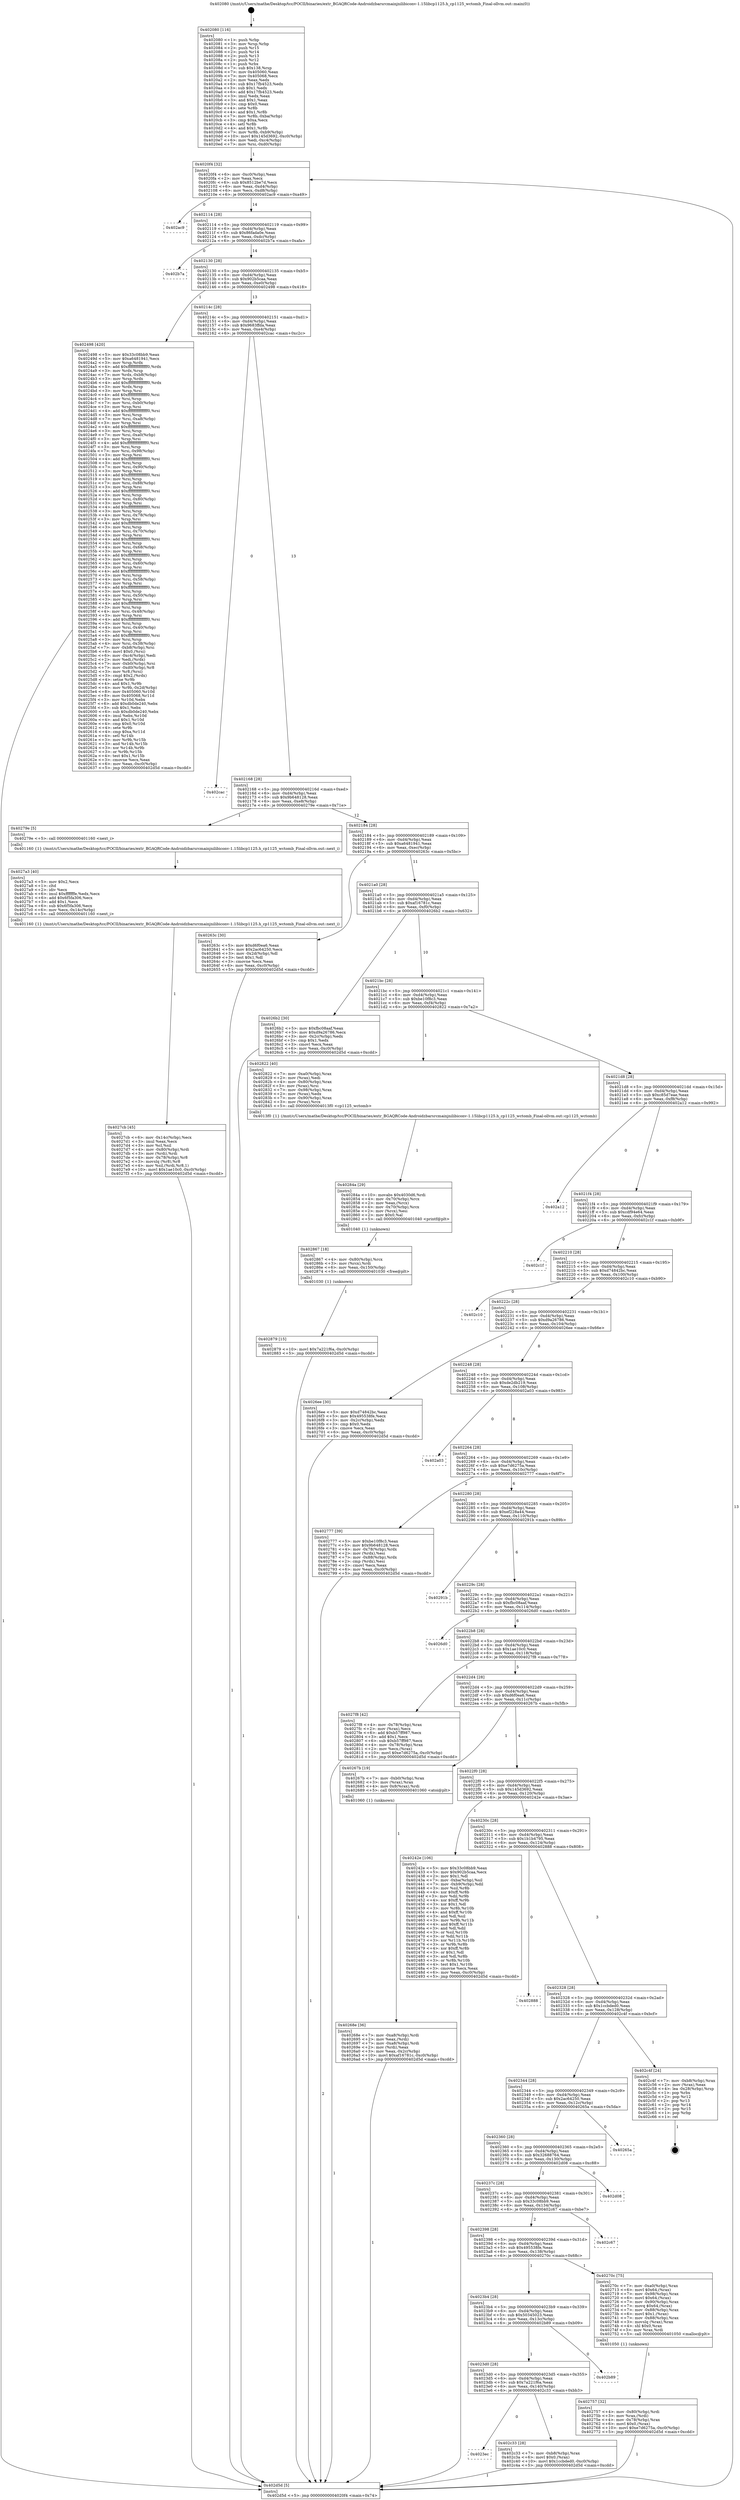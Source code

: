 digraph "0x402080" {
  label = "0x402080 (/mnt/c/Users/mathe/Desktop/tcc/POCII/binaries/extr_BGAQRCode-Androidzbarsrcmainjnilibiconv-1.15libcp1125.h_cp1125_wctomb_Final-ollvm.out::main(0))"
  labelloc = "t"
  node[shape=record]

  Entry [label="",width=0.3,height=0.3,shape=circle,fillcolor=black,style=filled]
  "0x4020f4" [label="{
     0x4020f4 [32]\l
     | [instrs]\l
     &nbsp;&nbsp;0x4020f4 \<+6\>: mov -0xc0(%rbp),%eax\l
     &nbsp;&nbsp;0x4020fa \<+2\>: mov %eax,%ecx\l
     &nbsp;&nbsp;0x4020fc \<+6\>: sub $0x8512be7d,%ecx\l
     &nbsp;&nbsp;0x402102 \<+6\>: mov %eax,-0xd4(%rbp)\l
     &nbsp;&nbsp;0x402108 \<+6\>: mov %ecx,-0xd8(%rbp)\l
     &nbsp;&nbsp;0x40210e \<+6\>: je 0000000000402ac9 \<main+0xa49\>\l
  }"]
  "0x402ac9" [label="{
     0x402ac9\l
  }", style=dashed]
  "0x402114" [label="{
     0x402114 [28]\l
     | [instrs]\l
     &nbsp;&nbsp;0x402114 \<+5\>: jmp 0000000000402119 \<main+0x99\>\l
     &nbsp;&nbsp;0x402119 \<+6\>: mov -0xd4(%rbp),%eax\l
     &nbsp;&nbsp;0x40211f \<+5\>: sub $0x86fada0e,%eax\l
     &nbsp;&nbsp;0x402124 \<+6\>: mov %eax,-0xdc(%rbp)\l
     &nbsp;&nbsp;0x40212a \<+6\>: je 0000000000402b7a \<main+0xafa\>\l
  }"]
  Exit [label="",width=0.3,height=0.3,shape=circle,fillcolor=black,style=filled,peripheries=2]
  "0x402b7a" [label="{
     0x402b7a\l
  }", style=dashed]
  "0x402130" [label="{
     0x402130 [28]\l
     | [instrs]\l
     &nbsp;&nbsp;0x402130 \<+5\>: jmp 0000000000402135 \<main+0xb5\>\l
     &nbsp;&nbsp;0x402135 \<+6\>: mov -0xd4(%rbp),%eax\l
     &nbsp;&nbsp;0x40213b \<+5\>: sub $0x902b5caa,%eax\l
     &nbsp;&nbsp;0x402140 \<+6\>: mov %eax,-0xe0(%rbp)\l
     &nbsp;&nbsp;0x402146 \<+6\>: je 0000000000402498 \<main+0x418\>\l
  }"]
  "0x4023ec" [label="{
     0x4023ec\l
  }", style=dashed]
  "0x402498" [label="{
     0x402498 [420]\l
     | [instrs]\l
     &nbsp;&nbsp;0x402498 \<+5\>: mov $0x33c08bb9,%eax\l
     &nbsp;&nbsp;0x40249d \<+5\>: mov $0xa6481941,%ecx\l
     &nbsp;&nbsp;0x4024a2 \<+3\>: mov %rsp,%rdx\l
     &nbsp;&nbsp;0x4024a5 \<+4\>: add $0xfffffffffffffff0,%rdx\l
     &nbsp;&nbsp;0x4024a9 \<+3\>: mov %rdx,%rsp\l
     &nbsp;&nbsp;0x4024ac \<+7\>: mov %rdx,-0xb8(%rbp)\l
     &nbsp;&nbsp;0x4024b3 \<+3\>: mov %rsp,%rdx\l
     &nbsp;&nbsp;0x4024b6 \<+4\>: add $0xfffffffffffffff0,%rdx\l
     &nbsp;&nbsp;0x4024ba \<+3\>: mov %rdx,%rsp\l
     &nbsp;&nbsp;0x4024bd \<+3\>: mov %rsp,%rsi\l
     &nbsp;&nbsp;0x4024c0 \<+4\>: add $0xfffffffffffffff0,%rsi\l
     &nbsp;&nbsp;0x4024c4 \<+3\>: mov %rsi,%rsp\l
     &nbsp;&nbsp;0x4024c7 \<+7\>: mov %rsi,-0xb0(%rbp)\l
     &nbsp;&nbsp;0x4024ce \<+3\>: mov %rsp,%rsi\l
     &nbsp;&nbsp;0x4024d1 \<+4\>: add $0xfffffffffffffff0,%rsi\l
     &nbsp;&nbsp;0x4024d5 \<+3\>: mov %rsi,%rsp\l
     &nbsp;&nbsp;0x4024d8 \<+7\>: mov %rsi,-0xa8(%rbp)\l
     &nbsp;&nbsp;0x4024df \<+3\>: mov %rsp,%rsi\l
     &nbsp;&nbsp;0x4024e2 \<+4\>: add $0xfffffffffffffff0,%rsi\l
     &nbsp;&nbsp;0x4024e6 \<+3\>: mov %rsi,%rsp\l
     &nbsp;&nbsp;0x4024e9 \<+7\>: mov %rsi,-0xa0(%rbp)\l
     &nbsp;&nbsp;0x4024f0 \<+3\>: mov %rsp,%rsi\l
     &nbsp;&nbsp;0x4024f3 \<+4\>: add $0xfffffffffffffff0,%rsi\l
     &nbsp;&nbsp;0x4024f7 \<+3\>: mov %rsi,%rsp\l
     &nbsp;&nbsp;0x4024fa \<+7\>: mov %rsi,-0x98(%rbp)\l
     &nbsp;&nbsp;0x402501 \<+3\>: mov %rsp,%rsi\l
     &nbsp;&nbsp;0x402504 \<+4\>: add $0xfffffffffffffff0,%rsi\l
     &nbsp;&nbsp;0x402508 \<+3\>: mov %rsi,%rsp\l
     &nbsp;&nbsp;0x40250b \<+7\>: mov %rsi,-0x90(%rbp)\l
     &nbsp;&nbsp;0x402512 \<+3\>: mov %rsp,%rsi\l
     &nbsp;&nbsp;0x402515 \<+4\>: add $0xfffffffffffffff0,%rsi\l
     &nbsp;&nbsp;0x402519 \<+3\>: mov %rsi,%rsp\l
     &nbsp;&nbsp;0x40251c \<+7\>: mov %rsi,-0x88(%rbp)\l
     &nbsp;&nbsp;0x402523 \<+3\>: mov %rsp,%rsi\l
     &nbsp;&nbsp;0x402526 \<+4\>: add $0xfffffffffffffff0,%rsi\l
     &nbsp;&nbsp;0x40252a \<+3\>: mov %rsi,%rsp\l
     &nbsp;&nbsp;0x40252d \<+4\>: mov %rsi,-0x80(%rbp)\l
     &nbsp;&nbsp;0x402531 \<+3\>: mov %rsp,%rsi\l
     &nbsp;&nbsp;0x402534 \<+4\>: add $0xfffffffffffffff0,%rsi\l
     &nbsp;&nbsp;0x402538 \<+3\>: mov %rsi,%rsp\l
     &nbsp;&nbsp;0x40253b \<+4\>: mov %rsi,-0x78(%rbp)\l
     &nbsp;&nbsp;0x40253f \<+3\>: mov %rsp,%rsi\l
     &nbsp;&nbsp;0x402542 \<+4\>: add $0xfffffffffffffff0,%rsi\l
     &nbsp;&nbsp;0x402546 \<+3\>: mov %rsi,%rsp\l
     &nbsp;&nbsp;0x402549 \<+4\>: mov %rsi,-0x70(%rbp)\l
     &nbsp;&nbsp;0x40254d \<+3\>: mov %rsp,%rsi\l
     &nbsp;&nbsp;0x402550 \<+4\>: add $0xfffffffffffffff0,%rsi\l
     &nbsp;&nbsp;0x402554 \<+3\>: mov %rsi,%rsp\l
     &nbsp;&nbsp;0x402557 \<+4\>: mov %rsi,-0x68(%rbp)\l
     &nbsp;&nbsp;0x40255b \<+3\>: mov %rsp,%rsi\l
     &nbsp;&nbsp;0x40255e \<+4\>: add $0xfffffffffffffff0,%rsi\l
     &nbsp;&nbsp;0x402562 \<+3\>: mov %rsi,%rsp\l
     &nbsp;&nbsp;0x402565 \<+4\>: mov %rsi,-0x60(%rbp)\l
     &nbsp;&nbsp;0x402569 \<+3\>: mov %rsp,%rsi\l
     &nbsp;&nbsp;0x40256c \<+4\>: add $0xfffffffffffffff0,%rsi\l
     &nbsp;&nbsp;0x402570 \<+3\>: mov %rsi,%rsp\l
     &nbsp;&nbsp;0x402573 \<+4\>: mov %rsi,-0x58(%rbp)\l
     &nbsp;&nbsp;0x402577 \<+3\>: mov %rsp,%rsi\l
     &nbsp;&nbsp;0x40257a \<+4\>: add $0xfffffffffffffff0,%rsi\l
     &nbsp;&nbsp;0x40257e \<+3\>: mov %rsi,%rsp\l
     &nbsp;&nbsp;0x402581 \<+4\>: mov %rsi,-0x50(%rbp)\l
     &nbsp;&nbsp;0x402585 \<+3\>: mov %rsp,%rsi\l
     &nbsp;&nbsp;0x402588 \<+4\>: add $0xfffffffffffffff0,%rsi\l
     &nbsp;&nbsp;0x40258c \<+3\>: mov %rsi,%rsp\l
     &nbsp;&nbsp;0x40258f \<+4\>: mov %rsi,-0x48(%rbp)\l
     &nbsp;&nbsp;0x402593 \<+3\>: mov %rsp,%rsi\l
     &nbsp;&nbsp;0x402596 \<+4\>: add $0xfffffffffffffff0,%rsi\l
     &nbsp;&nbsp;0x40259a \<+3\>: mov %rsi,%rsp\l
     &nbsp;&nbsp;0x40259d \<+4\>: mov %rsi,-0x40(%rbp)\l
     &nbsp;&nbsp;0x4025a1 \<+3\>: mov %rsp,%rsi\l
     &nbsp;&nbsp;0x4025a4 \<+4\>: add $0xfffffffffffffff0,%rsi\l
     &nbsp;&nbsp;0x4025a8 \<+3\>: mov %rsi,%rsp\l
     &nbsp;&nbsp;0x4025ab \<+4\>: mov %rsi,-0x38(%rbp)\l
     &nbsp;&nbsp;0x4025af \<+7\>: mov -0xb8(%rbp),%rsi\l
     &nbsp;&nbsp;0x4025b6 \<+6\>: movl $0x0,(%rsi)\l
     &nbsp;&nbsp;0x4025bc \<+6\>: mov -0xc4(%rbp),%edi\l
     &nbsp;&nbsp;0x4025c2 \<+2\>: mov %edi,(%rdx)\l
     &nbsp;&nbsp;0x4025c4 \<+7\>: mov -0xb0(%rbp),%rsi\l
     &nbsp;&nbsp;0x4025cb \<+7\>: mov -0xd0(%rbp),%r8\l
     &nbsp;&nbsp;0x4025d2 \<+3\>: mov %r8,(%rsi)\l
     &nbsp;&nbsp;0x4025d5 \<+3\>: cmpl $0x2,(%rdx)\l
     &nbsp;&nbsp;0x4025d8 \<+4\>: setne %r9b\l
     &nbsp;&nbsp;0x4025dc \<+4\>: and $0x1,%r9b\l
     &nbsp;&nbsp;0x4025e0 \<+4\>: mov %r9b,-0x2d(%rbp)\l
     &nbsp;&nbsp;0x4025e4 \<+8\>: mov 0x405060,%r10d\l
     &nbsp;&nbsp;0x4025ec \<+8\>: mov 0x405068,%r11d\l
     &nbsp;&nbsp;0x4025f4 \<+3\>: mov %r10d,%ebx\l
     &nbsp;&nbsp;0x4025f7 \<+6\>: add $0xdb0de240,%ebx\l
     &nbsp;&nbsp;0x4025fd \<+3\>: sub $0x1,%ebx\l
     &nbsp;&nbsp;0x402600 \<+6\>: sub $0xdb0de240,%ebx\l
     &nbsp;&nbsp;0x402606 \<+4\>: imul %ebx,%r10d\l
     &nbsp;&nbsp;0x40260a \<+4\>: and $0x1,%r10d\l
     &nbsp;&nbsp;0x40260e \<+4\>: cmp $0x0,%r10d\l
     &nbsp;&nbsp;0x402612 \<+4\>: sete %r9b\l
     &nbsp;&nbsp;0x402616 \<+4\>: cmp $0xa,%r11d\l
     &nbsp;&nbsp;0x40261a \<+4\>: setl %r14b\l
     &nbsp;&nbsp;0x40261e \<+3\>: mov %r9b,%r15b\l
     &nbsp;&nbsp;0x402621 \<+3\>: and %r14b,%r15b\l
     &nbsp;&nbsp;0x402624 \<+3\>: xor %r14b,%r9b\l
     &nbsp;&nbsp;0x402627 \<+3\>: or %r9b,%r15b\l
     &nbsp;&nbsp;0x40262a \<+4\>: test $0x1,%r15b\l
     &nbsp;&nbsp;0x40262e \<+3\>: cmovne %ecx,%eax\l
     &nbsp;&nbsp;0x402631 \<+6\>: mov %eax,-0xc0(%rbp)\l
     &nbsp;&nbsp;0x402637 \<+5\>: jmp 0000000000402d5d \<main+0xcdd\>\l
  }"]
  "0x40214c" [label="{
     0x40214c [28]\l
     | [instrs]\l
     &nbsp;&nbsp;0x40214c \<+5\>: jmp 0000000000402151 \<main+0xd1\>\l
     &nbsp;&nbsp;0x402151 \<+6\>: mov -0xd4(%rbp),%eax\l
     &nbsp;&nbsp;0x402157 \<+5\>: sub $0x9683ffda,%eax\l
     &nbsp;&nbsp;0x40215c \<+6\>: mov %eax,-0xe4(%rbp)\l
     &nbsp;&nbsp;0x402162 \<+6\>: je 0000000000402cac \<main+0xc2c\>\l
  }"]
  "0x402c33" [label="{
     0x402c33 [28]\l
     | [instrs]\l
     &nbsp;&nbsp;0x402c33 \<+7\>: mov -0xb8(%rbp),%rax\l
     &nbsp;&nbsp;0x402c3a \<+6\>: movl $0x0,(%rax)\l
     &nbsp;&nbsp;0x402c40 \<+10\>: movl $0x1ccbded0,-0xc0(%rbp)\l
     &nbsp;&nbsp;0x402c4a \<+5\>: jmp 0000000000402d5d \<main+0xcdd\>\l
  }"]
  "0x402cac" [label="{
     0x402cac\l
  }", style=dashed]
  "0x402168" [label="{
     0x402168 [28]\l
     | [instrs]\l
     &nbsp;&nbsp;0x402168 \<+5\>: jmp 000000000040216d \<main+0xed\>\l
     &nbsp;&nbsp;0x40216d \<+6\>: mov -0xd4(%rbp),%eax\l
     &nbsp;&nbsp;0x402173 \<+5\>: sub $0x9b648128,%eax\l
     &nbsp;&nbsp;0x402178 \<+6\>: mov %eax,-0xe8(%rbp)\l
     &nbsp;&nbsp;0x40217e \<+6\>: je 000000000040279e \<main+0x71e\>\l
  }"]
  "0x4023d0" [label="{
     0x4023d0 [28]\l
     | [instrs]\l
     &nbsp;&nbsp;0x4023d0 \<+5\>: jmp 00000000004023d5 \<main+0x355\>\l
     &nbsp;&nbsp;0x4023d5 \<+6\>: mov -0xd4(%rbp),%eax\l
     &nbsp;&nbsp;0x4023db \<+5\>: sub $0x7a221f6a,%eax\l
     &nbsp;&nbsp;0x4023e0 \<+6\>: mov %eax,-0x140(%rbp)\l
     &nbsp;&nbsp;0x4023e6 \<+6\>: je 0000000000402c33 \<main+0xbb3\>\l
  }"]
  "0x40279e" [label="{
     0x40279e [5]\l
     | [instrs]\l
     &nbsp;&nbsp;0x40279e \<+5\>: call 0000000000401160 \<next_i\>\l
     | [calls]\l
     &nbsp;&nbsp;0x401160 \{1\} (/mnt/c/Users/mathe/Desktop/tcc/POCII/binaries/extr_BGAQRCode-Androidzbarsrcmainjnilibiconv-1.15libcp1125.h_cp1125_wctomb_Final-ollvm.out::next_i)\l
  }"]
  "0x402184" [label="{
     0x402184 [28]\l
     | [instrs]\l
     &nbsp;&nbsp;0x402184 \<+5\>: jmp 0000000000402189 \<main+0x109\>\l
     &nbsp;&nbsp;0x402189 \<+6\>: mov -0xd4(%rbp),%eax\l
     &nbsp;&nbsp;0x40218f \<+5\>: sub $0xa6481941,%eax\l
     &nbsp;&nbsp;0x402194 \<+6\>: mov %eax,-0xec(%rbp)\l
     &nbsp;&nbsp;0x40219a \<+6\>: je 000000000040263c \<main+0x5bc\>\l
  }"]
  "0x402b89" [label="{
     0x402b89\l
  }", style=dashed]
  "0x40263c" [label="{
     0x40263c [30]\l
     | [instrs]\l
     &nbsp;&nbsp;0x40263c \<+5\>: mov $0xd6f0ea6,%eax\l
     &nbsp;&nbsp;0x402641 \<+5\>: mov $0x2ac64250,%ecx\l
     &nbsp;&nbsp;0x402646 \<+3\>: mov -0x2d(%rbp),%dl\l
     &nbsp;&nbsp;0x402649 \<+3\>: test $0x1,%dl\l
     &nbsp;&nbsp;0x40264c \<+3\>: cmovne %ecx,%eax\l
     &nbsp;&nbsp;0x40264f \<+6\>: mov %eax,-0xc0(%rbp)\l
     &nbsp;&nbsp;0x402655 \<+5\>: jmp 0000000000402d5d \<main+0xcdd\>\l
  }"]
  "0x4021a0" [label="{
     0x4021a0 [28]\l
     | [instrs]\l
     &nbsp;&nbsp;0x4021a0 \<+5\>: jmp 00000000004021a5 \<main+0x125\>\l
     &nbsp;&nbsp;0x4021a5 \<+6\>: mov -0xd4(%rbp),%eax\l
     &nbsp;&nbsp;0x4021ab \<+5\>: sub $0xaf16781c,%eax\l
     &nbsp;&nbsp;0x4021b0 \<+6\>: mov %eax,-0xf0(%rbp)\l
     &nbsp;&nbsp;0x4021b6 \<+6\>: je 00000000004026b2 \<main+0x632\>\l
  }"]
  "0x402879" [label="{
     0x402879 [15]\l
     | [instrs]\l
     &nbsp;&nbsp;0x402879 \<+10\>: movl $0x7a221f6a,-0xc0(%rbp)\l
     &nbsp;&nbsp;0x402883 \<+5\>: jmp 0000000000402d5d \<main+0xcdd\>\l
  }"]
  "0x4026b2" [label="{
     0x4026b2 [30]\l
     | [instrs]\l
     &nbsp;&nbsp;0x4026b2 \<+5\>: mov $0xfbc08aaf,%eax\l
     &nbsp;&nbsp;0x4026b7 \<+5\>: mov $0xd9a26786,%ecx\l
     &nbsp;&nbsp;0x4026bc \<+3\>: mov -0x2c(%rbp),%edx\l
     &nbsp;&nbsp;0x4026bf \<+3\>: cmp $0x1,%edx\l
     &nbsp;&nbsp;0x4026c2 \<+3\>: cmovl %ecx,%eax\l
     &nbsp;&nbsp;0x4026c5 \<+6\>: mov %eax,-0xc0(%rbp)\l
     &nbsp;&nbsp;0x4026cb \<+5\>: jmp 0000000000402d5d \<main+0xcdd\>\l
  }"]
  "0x4021bc" [label="{
     0x4021bc [28]\l
     | [instrs]\l
     &nbsp;&nbsp;0x4021bc \<+5\>: jmp 00000000004021c1 \<main+0x141\>\l
     &nbsp;&nbsp;0x4021c1 \<+6\>: mov -0xd4(%rbp),%eax\l
     &nbsp;&nbsp;0x4021c7 \<+5\>: sub $0xbe10f8c3,%eax\l
     &nbsp;&nbsp;0x4021cc \<+6\>: mov %eax,-0xf4(%rbp)\l
     &nbsp;&nbsp;0x4021d2 \<+6\>: je 0000000000402822 \<main+0x7a2\>\l
  }"]
  "0x402867" [label="{
     0x402867 [18]\l
     | [instrs]\l
     &nbsp;&nbsp;0x402867 \<+4\>: mov -0x80(%rbp),%rcx\l
     &nbsp;&nbsp;0x40286b \<+3\>: mov (%rcx),%rdi\l
     &nbsp;&nbsp;0x40286e \<+6\>: mov %eax,-0x150(%rbp)\l
     &nbsp;&nbsp;0x402874 \<+5\>: call 0000000000401030 \<free@plt\>\l
     | [calls]\l
     &nbsp;&nbsp;0x401030 \{1\} (unknown)\l
  }"]
  "0x402822" [label="{
     0x402822 [40]\l
     | [instrs]\l
     &nbsp;&nbsp;0x402822 \<+7\>: mov -0xa0(%rbp),%rax\l
     &nbsp;&nbsp;0x402829 \<+2\>: mov (%rax),%edi\l
     &nbsp;&nbsp;0x40282b \<+4\>: mov -0x80(%rbp),%rax\l
     &nbsp;&nbsp;0x40282f \<+3\>: mov (%rax),%rsi\l
     &nbsp;&nbsp;0x402832 \<+7\>: mov -0x98(%rbp),%rax\l
     &nbsp;&nbsp;0x402839 \<+2\>: mov (%rax),%edx\l
     &nbsp;&nbsp;0x40283b \<+7\>: mov -0x90(%rbp),%rax\l
     &nbsp;&nbsp;0x402842 \<+3\>: mov (%rax),%rcx\l
     &nbsp;&nbsp;0x402845 \<+5\>: call 00000000004013f0 \<cp1125_wctomb\>\l
     | [calls]\l
     &nbsp;&nbsp;0x4013f0 \{1\} (/mnt/c/Users/mathe/Desktop/tcc/POCII/binaries/extr_BGAQRCode-Androidzbarsrcmainjnilibiconv-1.15libcp1125.h_cp1125_wctomb_Final-ollvm.out::cp1125_wctomb)\l
  }"]
  "0x4021d8" [label="{
     0x4021d8 [28]\l
     | [instrs]\l
     &nbsp;&nbsp;0x4021d8 \<+5\>: jmp 00000000004021dd \<main+0x15d\>\l
     &nbsp;&nbsp;0x4021dd \<+6\>: mov -0xd4(%rbp),%eax\l
     &nbsp;&nbsp;0x4021e3 \<+5\>: sub $0xc85d7eae,%eax\l
     &nbsp;&nbsp;0x4021e8 \<+6\>: mov %eax,-0xf8(%rbp)\l
     &nbsp;&nbsp;0x4021ee \<+6\>: je 0000000000402a12 \<main+0x992\>\l
  }"]
  "0x40284a" [label="{
     0x40284a [29]\l
     | [instrs]\l
     &nbsp;&nbsp;0x40284a \<+10\>: movabs $0x4030d6,%rdi\l
     &nbsp;&nbsp;0x402854 \<+4\>: mov -0x70(%rbp),%rcx\l
     &nbsp;&nbsp;0x402858 \<+2\>: mov %eax,(%rcx)\l
     &nbsp;&nbsp;0x40285a \<+4\>: mov -0x70(%rbp),%rcx\l
     &nbsp;&nbsp;0x40285e \<+2\>: mov (%rcx),%esi\l
     &nbsp;&nbsp;0x402860 \<+2\>: mov $0x0,%al\l
     &nbsp;&nbsp;0x402862 \<+5\>: call 0000000000401040 \<printf@plt\>\l
     | [calls]\l
     &nbsp;&nbsp;0x401040 \{1\} (unknown)\l
  }"]
  "0x402a12" [label="{
     0x402a12\l
  }", style=dashed]
  "0x4021f4" [label="{
     0x4021f4 [28]\l
     | [instrs]\l
     &nbsp;&nbsp;0x4021f4 \<+5\>: jmp 00000000004021f9 \<main+0x179\>\l
     &nbsp;&nbsp;0x4021f9 \<+6\>: mov -0xd4(%rbp),%eax\l
     &nbsp;&nbsp;0x4021ff \<+5\>: sub $0xcdf94e64,%eax\l
     &nbsp;&nbsp;0x402204 \<+6\>: mov %eax,-0xfc(%rbp)\l
     &nbsp;&nbsp;0x40220a \<+6\>: je 0000000000402c1f \<main+0xb9f\>\l
  }"]
  "0x4027cb" [label="{
     0x4027cb [45]\l
     | [instrs]\l
     &nbsp;&nbsp;0x4027cb \<+6\>: mov -0x14c(%rbp),%ecx\l
     &nbsp;&nbsp;0x4027d1 \<+3\>: imul %eax,%ecx\l
     &nbsp;&nbsp;0x4027d4 \<+3\>: mov %cl,%sil\l
     &nbsp;&nbsp;0x4027d7 \<+4\>: mov -0x80(%rbp),%rdi\l
     &nbsp;&nbsp;0x4027db \<+3\>: mov (%rdi),%rdi\l
     &nbsp;&nbsp;0x4027de \<+4\>: mov -0x78(%rbp),%r8\l
     &nbsp;&nbsp;0x4027e2 \<+3\>: movslq (%r8),%r8\l
     &nbsp;&nbsp;0x4027e5 \<+4\>: mov %sil,(%rdi,%r8,1)\l
     &nbsp;&nbsp;0x4027e9 \<+10\>: movl $0x1ae10c0,-0xc0(%rbp)\l
     &nbsp;&nbsp;0x4027f3 \<+5\>: jmp 0000000000402d5d \<main+0xcdd\>\l
  }"]
  "0x402c1f" [label="{
     0x402c1f\l
  }", style=dashed]
  "0x402210" [label="{
     0x402210 [28]\l
     | [instrs]\l
     &nbsp;&nbsp;0x402210 \<+5\>: jmp 0000000000402215 \<main+0x195\>\l
     &nbsp;&nbsp;0x402215 \<+6\>: mov -0xd4(%rbp),%eax\l
     &nbsp;&nbsp;0x40221b \<+5\>: sub $0xd74842bc,%eax\l
     &nbsp;&nbsp;0x402220 \<+6\>: mov %eax,-0x100(%rbp)\l
     &nbsp;&nbsp;0x402226 \<+6\>: je 0000000000402c10 \<main+0xb90\>\l
  }"]
  "0x4027a3" [label="{
     0x4027a3 [40]\l
     | [instrs]\l
     &nbsp;&nbsp;0x4027a3 \<+5\>: mov $0x2,%ecx\l
     &nbsp;&nbsp;0x4027a8 \<+1\>: cltd\l
     &nbsp;&nbsp;0x4027a9 \<+2\>: idiv %ecx\l
     &nbsp;&nbsp;0x4027ab \<+6\>: imul $0xfffffffe,%edx,%ecx\l
     &nbsp;&nbsp;0x4027b1 \<+6\>: add $0x6f5fa306,%ecx\l
     &nbsp;&nbsp;0x4027b7 \<+3\>: add $0x1,%ecx\l
     &nbsp;&nbsp;0x4027ba \<+6\>: sub $0x6f5fa306,%ecx\l
     &nbsp;&nbsp;0x4027c0 \<+6\>: mov %ecx,-0x14c(%rbp)\l
     &nbsp;&nbsp;0x4027c6 \<+5\>: call 0000000000401160 \<next_i\>\l
     | [calls]\l
     &nbsp;&nbsp;0x401160 \{1\} (/mnt/c/Users/mathe/Desktop/tcc/POCII/binaries/extr_BGAQRCode-Androidzbarsrcmainjnilibiconv-1.15libcp1125.h_cp1125_wctomb_Final-ollvm.out::next_i)\l
  }"]
  "0x402c10" [label="{
     0x402c10\l
  }", style=dashed]
  "0x40222c" [label="{
     0x40222c [28]\l
     | [instrs]\l
     &nbsp;&nbsp;0x40222c \<+5\>: jmp 0000000000402231 \<main+0x1b1\>\l
     &nbsp;&nbsp;0x402231 \<+6\>: mov -0xd4(%rbp),%eax\l
     &nbsp;&nbsp;0x402237 \<+5\>: sub $0xd9a26786,%eax\l
     &nbsp;&nbsp;0x40223c \<+6\>: mov %eax,-0x104(%rbp)\l
     &nbsp;&nbsp;0x402242 \<+6\>: je 00000000004026ee \<main+0x66e\>\l
  }"]
  "0x402757" [label="{
     0x402757 [32]\l
     | [instrs]\l
     &nbsp;&nbsp;0x402757 \<+4\>: mov -0x80(%rbp),%rdi\l
     &nbsp;&nbsp;0x40275b \<+3\>: mov %rax,(%rdi)\l
     &nbsp;&nbsp;0x40275e \<+4\>: mov -0x78(%rbp),%rax\l
     &nbsp;&nbsp;0x402762 \<+6\>: movl $0x0,(%rax)\l
     &nbsp;&nbsp;0x402768 \<+10\>: movl $0xe7d6275a,-0xc0(%rbp)\l
     &nbsp;&nbsp;0x402772 \<+5\>: jmp 0000000000402d5d \<main+0xcdd\>\l
  }"]
  "0x4026ee" [label="{
     0x4026ee [30]\l
     | [instrs]\l
     &nbsp;&nbsp;0x4026ee \<+5\>: mov $0xd74842bc,%eax\l
     &nbsp;&nbsp;0x4026f3 \<+5\>: mov $0x495538fe,%ecx\l
     &nbsp;&nbsp;0x4026f8 \<+3\>: mov -0x2c(%rbp),%edx\l
     &nbsp;&nbsp;0x4026fb \<+3\>: cmp $0x0,%edx\l
     &nbsp;&nbsp;0x4026fe \<+3\>: cmove %ecx,%eax\l
     &nbsp;&nbsp;0x402701 \<+6\>: mov %eax,-0xc0(%rbp)\l
     &nbsp;&nbsp;0x402707 \<+5\>: jmp 0000000000402d5d \<main+0xcdd\>\l
  }"]
  "0x402248" [label="{
     0x402248 [28]\l
     | [instrs]\l
     &nbsp;&nbsp;0x402248 \<+5\>: jmp 000000000040224d \<main+0x1cd\>\l
     &nbsp;&nbsp;0x40224d \<+6\>: mov -0xd4(%rbp),%eax\l
     &nbsp;&nbsp;0x402253 \<+5\>: sub $0xde2db219,%eax\l
     &nbsp;&nbsp;0x402258 \<+6\>: mov %eax,-0x108(%rbp)\l
     &nbsp;&nbsp;0x40225e \<+6\>: je 0000000000402a03 \<main+0x983\>\l
  }"]
  "0x4023b4" [label="{
     0x4023b4 [28]\l
     | [instrs]\l
     &nbsp;&nbsp;0x4023b4 \<+5\>: jmp 00000000004023b9 \<main+0x339\>\l
     &nbsp;&nbsp;0x4023b9 \<+6\>: mov -0xd4(%rbp),%eax\l
     &nbsp;&nbsp;0x4023bf \<+5\>: sub $0x50345023,%eax\l
     &nbsp;&nbsp;0x4023c4 \<+6\>: mov %eax,-0x13c(%rbp)\l
     &nbsp;&nbsp;0x4023ca \<+6\>: je 0000000000402b89 \<main+0xb09\>\l
  }"]
  "0x402a03" [label="{
     0x402a03\l
  }", style=dashed]
  "0x402264" [label="{
     0x402264 [28]\l
     | [instrs]\l
     &nbsp;&nbsp;0x402264 \<+5\>: jmp 0000000000402269 \<main+0x1e9\>\l
     &nbsp;&nbsp;0x402269 \<+6\>: mov -0xd4(%rbp),%eax\l
     &nbsp;&nbsp;0x40226f \<+5\>: sub $0xe7d6275a,%eax\l
     &nbsp;&nbsp;0x402274 \<+6\>: mov %eax,-0x10c(%rbp)\l
     &nbsp;&nbsp;0x40227a \<+6\>: je 0000000000402777 \<main+0x6f7\>\l
  }"]
  "0x40270c" [label="{
     0x40270c [75]\l
     | [instrs]\l
     &nbsp;&nbsp;0x40270c \<+7\>: mov -0xa0(%rbp),%rax\l
     &nbsp;&nbsp;0x402713 \<+6\>: movl $0x64,(%rax)\l
     &nbsp;&nbsp;0x402719 \<+7\>: mov -0x98(%rbp),%rax\l
     &nbsp;&nbsp;0x402720 \<+6\>: movl $0x64,(%rax)\l
     &nbsp;&nbsp;0x402726 \<+7\>: mov -0x90(%rbp),%rax\l
     &nbsp;&nbsp;0x40272d \<+7\>: movq $0x64,(%rax)\l
     &nbsp;&nbsp;0x402734 \<+7\>: mov -0x88(%rbp),%rax\l
     &nbsp;&nbsp;0x40273b \<+6\>: movl $0x1,(%rax)\l
     &nbsp;&nbsp;0x402741 \<+7\>: mov -0x88(%rbp),%rax\l
     &nbsp;&nbsp;0x402748 \<+3\>: movslq (%rax),%rax\l
     &nbsp;&nbsp;0x40274b \<+4\>: shl $0x0,%rax\l
     &nbsp;&nbsp;0x40274f \<+3\>: mov %rax,%rdi\l
     &nbsp;&nbsp;0x402752 \<+5\>: call 0000000000401050 \<malloc@plt\>\l
     | [calls]\l
     &nbsp;&nbsp;0x401050 \{1\} (unknown)\l
  }"]
  "0x402777" [label="{
     0x402777 [39]\l
     | [instrs]\l
     &nbsp;&nbsp;0x402777 \<+5\>: mov $0xbe10f8c3,%eax\l
     &nbsp;&nbsp;0x40277c \<+5\>: mov $0x9b648128,%ecx\l
     &nbsp;&nbsp;0x402781 \<+4\>: mov -0x78(%rbp),%rdx\l
     &nbsp;&nbsp;0x402785 \<+2\>: mov (%rdx),%esi\l
     &nbsp;&nbsp;0x402787 \<+7\>: mov -0x88(%rbp),%rdx\l
     &nbsp;&nbsp;0x40278e \<+2\>: cmp (%rdx),%esi\l
     &nbsp;&nbsp;0x402790 \<+3\>: cmovl %ecx,%eax\l
     &nbsp;&nbsp;0x402793 \<+6\>: mov %eax,-0xc0(%rbp)\l
     &nbsp;&nbsp;0x402799 \<+5\>: jmp 0000000000402d5d \<main+0xcdd\>\l
  }"]
  "0x402280" [label="{
     0x402280 [28]\l
     | [instrs]\l
     &nbsp;&nbsp;0x402280 \<+5\>: jmp 0000000000402285 \<main+0x205\>\l
     &nbsp;&nbsp;0x402285 \<+6\>: mov -0xd4(%rbp),%eax\l
     &nbsp;&nbsp;0x40228b \<+5\>: sub $0xef228a44,%eax\l
     &nbsp;&nbsp;0x402290 \<+6\>: mov %eax,-0x110(%rbp)\l
     &nbsp;&nbsp;0x402296 \<+6\>: je 000000000040291b \<main+0x89b\>\l
  }"]
  "0x402398" [label="{
     0x402398 [28]\l
     | [instrs]\l
     &nbsp;&nbsp;0x402398 \<+5\>: jmp 000000000040239d \<main+0x31d\>\l
     &nbsp;&nbsp;0x40239d \<+6\>: mov -0xd4(%rbp),%eax\l
     &nbsp;&nbsp;0x4023a3 \<+5\>: sub $0x495538fe,%eax\l
     &nbsp;&nbsp;0x4023a8 \<+6\>: mov %eax,-0x138(%rbp)\l
     &nbsp;&nbsp;0x4023ae \<+6\>: je 000000000040270c \<main+0x68c\>\l
  }"]
  "0x40291b" [label="{
     0x40291b\l
  }", style=dashed]
  "0x40229c" [label="{
     0x40229c [28]\l
     | [instrs]\l
     &nbsp;&nbsp;0x40229c \<+5\>: jmp 00000000004022a1 \<main+0x221\>\l
     &nbsp;&nbsp;0x4022a1 \<+6\>: mov -0xd4(%rbp),%eax\l
     &nbsp;&nbsp;0x4022a7 \<+5\>: sub $0xfbc08aaf,%eax\l
     &nbsp;&nbsp;0x4022ac \<+6\>: mov %eax,-0x114(%rbp)\l
     &nbsp;&nbsp;0x4022b2 \<+6\>: je 00000000004026d0 \<main+0x650\>\l
  }"]
  "0x402c67" [label="{
     0x402c67\l
  }", style=dashed]
  "0x4026d0" [label="{
     0x4026d0\l
  }", style=dashed]
  "0x4022b8" [label="{
     0x4022b8 [28]\l
     | [instrs]\l
     &nbsp;&nbsp;0x4022b8 \<+5\>: jmp 00000000004022bd \<main+0x23d\>\l
     &nbsp;&nbsp;0x4022bd \<+6\>: mov -0xd4(%rbp),%eax\l
     &nbsp;&nbsp;0x4022c3 \<+5\>: sub $0x1ae10c0,%eax\l
     &nbsp;&nbsp;0x4022c8 \<+6\>: mov %eax,-0x118(%rbp)\l
     &nbsp;&nbsp;0x4022ce \<+6\>: je 00000000004027f8 \<main+0x778\>\l
  }"]
  "0x40237c" [label="{
     0x40237c [28]\l
     | [instrs]\l
     &nbsp;&nbsp;0x40237c \<+5\>: jmp 0000000000402381 \<main+0x301\>\l
     &nbsp;&nbsp;0x402381 \<+6\>: mov -0xd4(%rbp),%eax\l
     &nbsp;&nbsp;0x402387 \<+5\>: sub $0x33c08bb9,%eax\l
     &nbsp;&nbsp;0x40238c \<+6\>: mov %eax,-0x134(%rbp)\l
     &nbsp;&nbsp;0x402392 \<+6\>: je 0000000000402c67 \<main+0xbe7\>\l
  }"]
  "0x4027f8" [label="{
     0x4027f8 [42]\l
     | [instrs]\l
     &nbsp;&nbsp;0x4027f8 \<+4\>: mov -0x78(%rbp),%rax\l
     &nbsp;&nbsp;0x4027fc \<+2\>: mov (%rax),%ecx\l
     &nbsp;&nbsp;0x4027fe \<+6\>: add $0xb57ff987,%ecx\l
     &nbsp;&nbsp;0x402804 \<+3\>: add $0x1,%ecx\l
     &nbsp;&nbsp;0x402807 \<+6\>: sub $0xb57ff987,%ecx\l
     &nbsp;&nbsp;0x40280d \<+4\>: mov -0x78(%rbp),%rax\l
     &nbsp;&nbsp;0x402811 \<+2\>: mov %ecx,(%rax)\l
     &nbsp;&nbsp;0x402813 \<+10\>: movl $0xe7d6275a,-0xc0(%rbp)\l
     &nbsp;&nbsp;0x40281d \<+5\>: jmp 0000000000402d5d \<main+0xcdd\>\l
  }"]
  "0x4022d4" [label="{
     0x4022d4 [28]\l
     | [instrs]\l
     &nbsp;&nbsp;0x4022d4 \<+5\>: jmp 00000000004022d9 \<main+0x259\>\l
     &nbsp;&nbsp;0x4022d9 \<+6\>: mov -0xd4(%rbp),%eax\l
     &nbsp;&nbsp;0x4022df \<+5\>: sub $0xd6f0ea6,%eax\l
     &nbsp;&nbsp;0x4022e4 \<+6\>: mov %eax,-0x11c(%rbp)\l
     &nbsp;&nbsp;0x4022ea \<+6\>: je 000000000040267b \<main+0x5fb\>\l
  }"]
  "0x402d08" [label="{
     0x402d08\l
  }", style=dashed]
  "0x40267b" [label="{
     0x40267b [19]\l
     | [instrs]\l
     &nbsp;&nbsp;0x40267b \<+7\>: mov -0xb0(%rbp),%rax\l
     &nbsp;&nbsp;0x402682 \<+3\>: mov (%rax),%rax\l
     &nbsp;&nbsp;0x402685 \<+4\>: mov 0x8(%rax),%rdi\l
     &nbsp;&nbsp;0x402689 \<+5\>: call 0000000000401060 \<atoi@plt\>\l
     | [calls]\l
     &nbsp;&nbsp;0x401060 \{1\} (unknown)\l
  }"]
  "0x4022f0" [label="{
     0x4022f0 [28]\l
     | [instrs]\l
     &nbsp;&nbsp;0x4022f0 \<+5\>: jmp 00000000004022f5 \<main+0x275\>\l
     &nbsp;&nbsp;0x4022f5 \<+6\>: mov -0xd4(%rbp),%eax\l
     &nbsp;&nbsp;0x4022fb \<+5\>: sub $0x145d3692,%eax\l
     &nbsp;&nbsp;0x402300 \<+6\>: mov %eax,-0x120(%rbp)\l
     &nbsp;&nbsp;0x402306 \<+6\>: je 000000000040242e \<main+0x3ae\>\l
  }"]
  "0x402360" [label="{
     0x402360 [28]\l
     | [instrs]\l
     &nbsp;&nbsp;0x402360 \<+5\>: jmp 0000000000402365 \<main+0x2e5\>\l
     &nbsp;&nbsp;0x402365 \<+6\>: mov -0xd4(%rbp),%eax\l
     &nbsp;&nbsp;0x40236b \<+5\>: sub $0x32688764,%eax\l
     &nbsp;&nbsp;0x402370 \<+6\>: mov %eax,-0x130(%rbp)\l
     &nbsp;&nbsp;0x402376 \<+6\>: je 0000000000402d08 \<main+0xc88\>\l
  }"]
  "0x40242e" [label="{
     0x40242e [106]\l
     | [instrs]\l
     &nbsp;&nbsp;0x40242e \<+5\>: mov $0x33c08bb9,%eax\l
     &nbsp;&nbsp;0x402433 \<+5\>: mov $0x902b5caa,%ecx\l
     &nbsp;&nbsp;0x402438 \<+2\>: mov $0x1,%dl\l
     &nbsp;&nbsp;0x40243a \<+7\>: mov -0xba(%rbp),%sil\l
     &nbsp;&nbsp;0x402441 \<+7\>: mov -0xb9(%rbp),%dil\l
     &nbsp;&nbsp;0x402448 \<+3\>: mov %sil,%r8b\l
     &nbsp;&nbsp;0x40244b \<+4\>: xor $0xff,%r8b\l
     &nbsp;&nbsp;0x40244f \<+3\>: mov %dil,%r9b\l
     &nbsp;&nbsp;0x402452 \<+4\>: xor $0xff,%r9b\l
     &nbsp;&nbsp;0x402456 \<+3\>: xor $0x1,%dl\l
     &nbsp;&nbsp;0x402459 \<+3\>: mov %r8b,%r10b\l
     &nbsp;&nbsp;0x40245c \<+4\>: and $0xff,%r10b\l
     &nbsp;&nbsp;0x402460 \<+3\>: and %dl,%sil\l
     &nbsp;&nbsp;0x402463 \<+3\>: mov %r9b,%r11b\l
     &nbsp;&nbsp;0x402466 \<+4\>: and $0xff,%r11b\l
     &nbsp;&nbsp;0x40246a \<+3\>: and %dl,%dil\l
     &nbsp;&nbsp;0x40246d \<+3\>: or %sil,%r10b\l
     &nbsp;&nbsp;0x402470 \<+3\>: or %dil,%r11b\l
     &nbsp;&nbsp;0x402473 \<+3\>: xor %r11b,%r10b\l
     &nbsp;&nbsp;0x402476 \<+3\>: or %r9b,%r8b\l
     &nbsp;&nbsp;0x402479 \<+4\>: xor $0xff,%r8b\l
     &nbsp;&nbsp;0x40247d \<+3\>: or $0x1,%dl\l
     &nbsp;&nbsp;0x402480 \<+3\>: and %dl,%r8b\l
     &nbsp;&nbsp;0x402483 \<+3\>: or %r8b,%r10b\l
     &nbsp;&nbsp;0x402486 \<+4\>: test $0x1,%r10b\l
     &nbsp;&nbsp;0x40248a \<+3\>: cmovne %ecx,%eax\l
     &nbsp;&nbsp;0x40248d \<+6\>: mov %eax,-0xc0(%rbp)\l
     &nbsp;&nbsp;0x402493 \<+5\>: jmp 0000000000402d5d \<main+0xcdd\>\l
  }"]
  "0x40230c" [label="{
     0x40230c [28]\l
     | [instrs]\l
     &nbsp;&nbsp;0x40230c \<+5\>: jmp 0000000000402311 \<main+0x291\>\l
     &nbsp;&nbsp;0x402311 \<+6\>: mov -0xd4(%rbp),%eax\l
     &nbsp;&nbsp;0x402317 \<+5\>: sub $0x1b1b4795,%eax\l
     &nbsp;&nbsp;0x40231c \<+6\>: mov %eax,-0x124(%rbp)\l
     &nbsp;&nbsp;0x402322 \<+6\>: je 0000000000402888 \<main+0x808\>\l
  }"]
  "0x402d5d" [label="{
     0x402d5d [5]\l
     | [instrs]\l
     &nbsp;&nbsp;0x402d5d \<+5\>: jmp 00000000004020f4 \<main+0x74\>\l
  }"]
  "0x402080" [label="{
     0x402080 [116]\l
     | [instrs]\l
     &nbsp;&nbsp;0x402080 \<+1\>: push %rbp\l
     &nbsp;&nbsp;0x402081 \<+3\>: mov %rsp,%rbp\l
     &nbsp;&nbsp;0x402084 \<+2\>: push %r15\l
     &nbsp;&nbsp;0x402086 \<+2\>: push %r14\l
     &nbsp;&nbsp;0x402088 \<+2\>: push %r13\l
     &nbsp;&nbsp;0x40208a \<+2\>: push %r12\l
     &nbsp;&nbsp;0x40208c \<+1\>: push %rbx\l
     &nbsp;&nbsp;0x40208d \<+7\>: sub $0x138,%rsp\l
     &nbsp;&nbsp;0x402094 \<+7\>: mov 0x405060,%eax\l
     &nbsp;&nbsp;0x40209b \<+7\>: mov 0x405068,%ecx\l
     &nbsp;&nbsp;0x4020a2 \<+2\>: mov %eax,%edx\l
     &nbsp;&nbsp;0x4020a4 \<+6\>: sub $0x17fb4523,%edx\l
     &nbsp;&nbsp;0x4020aa \<+3\>: sub $0x1,%edx\l
     &nbsp;&nbsp;0x4020ad \<+6\>: add $0x17fb4523,%edx\l
     &nbsp;&nbsp;0x4020b3 \<+3\>: imul %edx,%eax\l
     &nbsp;&nbsp;0x4020b6 \<+3\>: and $0x1,%eax\l
     &nbsp;&nbsp;0x4020b9 \<+3\>: cmp $0x0,%eax\l
     &nbsp;&nbsp;0x4020bc \<+4\>: sete %r8b\l
     &nbsp;&nbsp;0x4020c0 \<+4\>: and $0x1,%r8b\l
     &nbsp;&nbsp;0x4020c4 \<+7\>: mov %r8b,-0xba(%rbp)\l
     &nbsp;&nbsp;0x4020cb \<+3\>: cmp $0xa,%ecx\l
     &nbsp;&nbsp;0x4020ce \<+4\>: setl %r8b\l
     &nbsp;&nbsp;0x4020d2 \<+4\>: and $0x1,%r8b\l
     &nbsp;&nbsp;0x4020d6 \<+7\>: mov %r8b,-0xb9(%rbp)\l
     &nbsp;&nbsp;0x4020dd \<+10\>: movl $0x145d3692,-0xc0(%rbp)\l
     &nbsp;&nbsp;0x4020e7 \<+6\>: mov %edi,-0xc4(%rbp)\l
     &nbsp;&nbsp;0x4020ed \<+7\>: mov %rsi,-0xd0(%rbp)\l
  }"]
  "0x40265a" [label="{
     0x40265a\l
  }", style=dashed]
  "0x40268e" [label="{
     0x40268e [36]\l
     | [instrs]\l
     &nbsp;&nbsp;0x40268e \<+7\>: mov -0xa8(%rbp),%rdi\l
     &nbsp;&nbsp;0x402695 \<+2\>: mov %eax,(%rdi)\l
     &nbsp;&nbsp;0x402697 \<+7\>: mov -0xa8(%rbp),%rdi\l
     &nbsp;&nbsp;0x40269e \<+2\>: mov (%rdi),%eax\l
     &nbsp;&nbsp;0x4026a0 \<+3\>: mov %eax,-0x2c(%rbp)\l
     &nbsp;&nbsp;0x4026a3 \<+10\>: movl $0xaf16781c,-0xc0(%rbp)\l
     &nbsp;&nbsp;0x4026ad \<+5\>: jmp 0000000000402d5d \<main+0xcdd\>\l
  }"]
  "0x402344" [label="{
     0x402344 [28]\l
     | [instrs]\l
     &nbsp;&nbsp;0x402344 \<+5\>: jmp 0000000000402349 \<main+0x2c9\>\l
     &nbsp;&nbsp;0x402349 \<+6\>: mov -0xd4(%rbp),%eax\l
     &nbsp;&nbsp;0x40234f \<+5\>: sub $0x2ac64250,%eax\l
     &nbsp;&nbsp;0x402354 \<+6\>: mov %eax,-0x12c(%rbp)\l
     &nbsp;&nbsp;0x40235a \<+6\>: je 000000000040265a \<main+0x5da\>\l
  }"]
  "0x402888" [label="{
     0x402888\l
  }", style=dashed]
  "0x402328" [label="{
     0x402328 [28]\l
     | [instrs]\l
     &nbsp;&nbsp;0x402328 \<+5\>: jmp 000000000040232d \<main+0x2ad\>\l
     &nbsp;&nbsp;0x40232d \<+6\>: mov -0xd4(%rbp),%eax\l
     &nbsp;&nbsp;0x402333 \<+5\>: sub $0x1ccbded0,%eax\l
     &nbsp;&nbsp;0x402338 \<+6\>: mov %eax,-0x128(%rbp)\l
     &nbsp;&nbsp;0x40233e \<+6\>: je 0000000000402c4f \<main+0xbcf\>\l
  }"]
  "0x402c4f" [label="{
     0x402c4f [24]\l
     | [instrs]\l
     &nbsp;&nbsp;0x402c4f \<+7\>: mov -0xb8(%rbp),%rax\l
     &nbsp;&nbsp;0x402c56 \<+2\>: mov (%rax),%eax\l
     &nbsp;&nbsp;0x402c58 \<+4\>: lea -0x28(%rbp),%rsp\l
     &nbsp;&nbsp;0x402c5c \<+1\>: pop %rbx\l
     &nbsp;&nbsp;0x402c5d \<+2\>: pop %r12\l
     &nbsp;&nbsp;0x402c5f \<+2\>: pop %r13\l
     &nbsp;&nbsp;0x402c61 \<+2\>: pop %r14\l
     &nbsp;&nbsp;0x402c63 \<+2\>: pop %r15\l
     &nbsp;&nbsp;0x402c65 \<+1\>: pop %rbp\l
     &nbsp;&nbsp;0x402c66 \<+1\>: ret\l
  }"]
  Entry -> "0x402080" [label=" 1"]
  "0x4020f4" -> "0x402ac9" [label=" 0"]
  "0x4020f4" -> "0x402114" [label=" 14"]
  "0x402c4f" -> Exit [label=" 1"]
  "0x402114" -> "0x402b7a" [label=" 0"]
  "0x402114" -> "0x402130" [label=" 14"]
  "0x402c33" -> "0x402d5d" [label=" 1"]
  "0x402130" -> "0x402498" [label=" 1"]
  "0x402130" -> "0x40214c" [label=" 13"]
  "0x4023d0" -> "0x4023ec" [label=" 0"]
  "0x40214c" -> "0x402cac" [label=" 0"]
  "0x40214c" -> "0x402168" [label=" 13"]
  "0x4023d0" -> "0x402c33" [label=" 1"]
  "0x402168" -> "0x40279e" [label=" 1"]
  "0x402168" -> "0x402184" [label=" 12"]
  "0x4023b4" -> "0x4023d0" [label=" 1"]
  "0x402184" -> "0x40263c" [label=" 1"]
  "0x402184" -> "0x4021a0" [label=" 11"]
  "0x4023b4" -> "0x402b89" [label=" 0"]
  "0x4021a0" -> "0x4026b2" [label=" 1"]
  "0x4021a0" -> "0x4021bc" [label=" 10"]
  "0x402879" -> "0x402d5d" [label=" 1"]
  "0x4021bc" -> "0x402822" [label=" 1"]
  "0x4021bc" -> "0x4021d8" [label=" 9"]
  "0x402867" -> "0x402879" [label=" 1"]
  "0x4021d8" -> "0x402a12" [label=" 0"]
  "0x4021d8" -> "0x4021f4" [label=" 9"]
  "0x40284a" -> "0x402867" [label=" 1"]
  "0x4021f4" -> "0x402c1f" [label=" 0"]
  "0x4021f4" -> "0x402210" [label=" 9"]
  "0x402822" -> "0x40284a" [label=" 1"]
  "0x402210" -> "0x402c10" [label=" 0"]
  "0x402210" -> "0x40222c" [label=" 9"]
  "0x4027f8" -> "0x402d5d" [label=" 1"]
  "0x40222c" -> "0x4026ee" [label=" 1"]
  "0x40222c" -> "0x402248" [label=" 8"]
  "0x4027cb" -> "0x402d5d" [label=" 1"]
  "0x402248" -> "0x402a03" [label=" 0"]
  "0x402248" -> "0x402264" [label=" 8"]
  "0x4027a3" -> "0x4027cb" [label=" 1"]
  "0x402264" -> "0x402777" [label=" 2"]
  "0x402264" -> "0x402280" [label=" 6"]
  "0x40279e" -> "0x4027a3" [label=" 1"]
  "0x402280" -> "0x40291b" [label=" 0"]
  "0x402280" -> "0x40229c" [label=" 6"]
  "0x402757" -> "0x402d5d" [label=" 1"]
  "0x40229c" -> "0x4026d0" [label=" 0"]
  "0x40229c" -> "0x4022b8" [label=" 6"]
  "0x40270c" -> "0x402757" [label=" 1"]
  "0x4022b8" -> "0x4027f8" [label=" 1"]
  "0x4022b8" -> "0x4022d4" [label=" 5"]
  "0x402398" -> "0x40270c" [label=" 1"]
  "0x4022d4" -> "0x40267b" [label=" 1"]
  "0x4022d4" -> "0x4022f0" [label=" 4"]
  "0x402777" -> "0x402d5d" [label=" 2"]
  "0x4022f0" -> "0x40242e" [label=" 1"]
  "0x4022f0" -> "0x40230c" [label=" 3"]
  "0x40242e" -> "0x402d5d" [label=" 1"]
  "0x402080" -> "0x4020f4" [label=" 1"]
  "0x402d5d" -> "0x4020f4" [label=" 13"]
  "0x40237c" -> "0x402c67" [label=" 0"]
  "0x402498" -> "0x402d5d" [label=" 1"]
  "0x40263c" -> "0x402d5d" [label=" 1"]
  "0x40267b" -> "0x40268e" [label=" 1"]
  "0x40268e" -> "0x402d5d" [label=" 1"]
  "0x4026b2" -> "0x402d5d" [label=" 1"]
  "0x4026ee" -> "0x402d5d" [label=" 1"]
  "0x402398" -> "0x4023b4" [label=" 1"]
  "0x40230c" -> "0x402888" [label=" 0"]
  "0x40230c" -> "0x402328" [label=" 3"]
  "0x402360" -> "0x402d08" [label=" 0"]
  "0x402328" -> "0x402c4f" [label=" 1"]
  "0x402328" -> "0x402344" [label=" 2"]
  "0x402360" -> "0x40237c" [label=" 2"]
  "0x402344" -> "0x40265a" [label=" 0"]
  "0x402344" -> "0x402360" [label=" 2"]
  "0x40237c" -> "0x402398" [label=" 2"]
}
